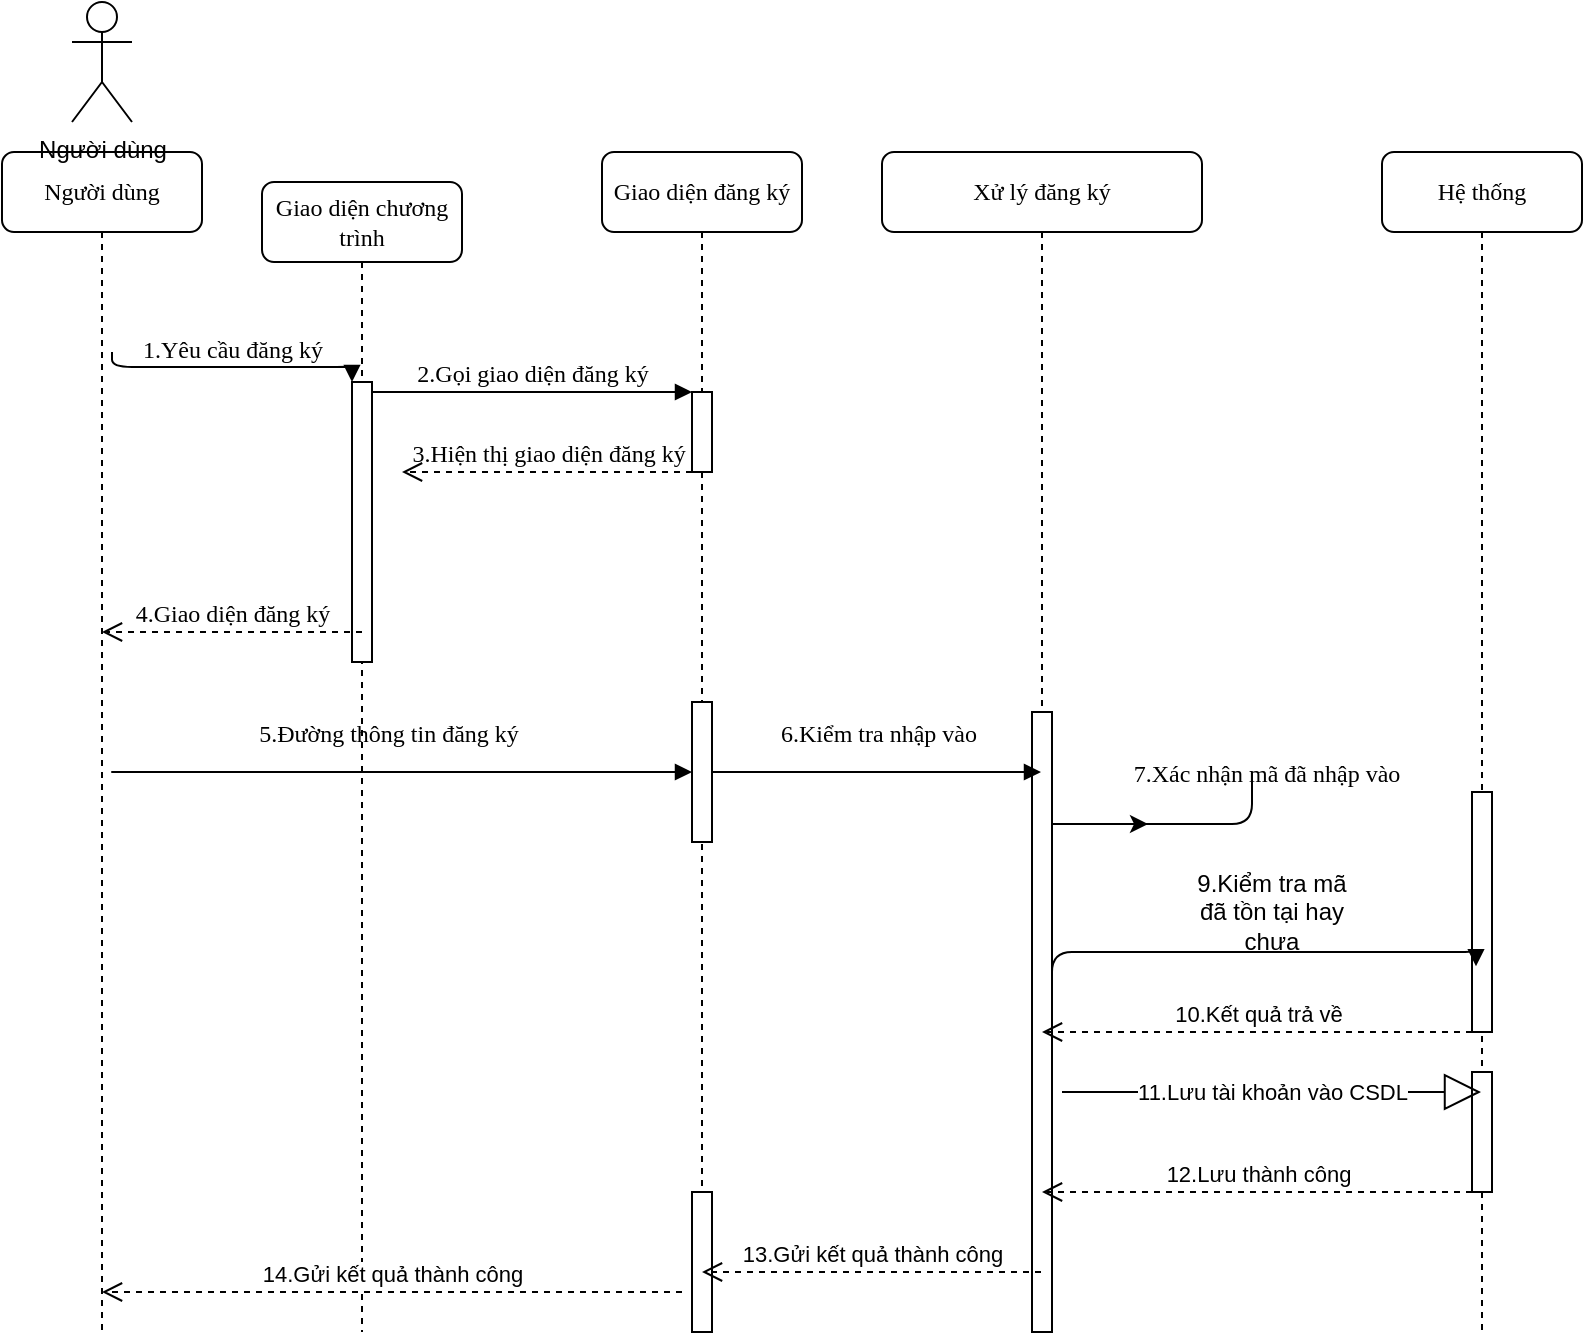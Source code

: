 <mxfile version="14.2.9" type="github">
  <diagram name="Page-1" id="13e1069c-82ec-6db2-03f1-153e76fe0fe0">
    <mxGraphModel dx="1033" dy="399" grid="1" gridSize="10" guides="1" tooltips="1" connect="1" arrows="1" fold="1" page="1" pageScale="1" pageWidth="1100" pageHeight="850" background="#ffffff" math="0" shadow="0">
      <root>
        <mxCell id="0" />
        <mxCell id="1" parent="0" />
        <mxCell id="7baba1c4bc27f4b0-2" value="Giao diện chương trình" style="shape=umlLifeline;perimeter=lifelinePerimeter;whiteSpace=wrap;html=1;container=1;collapsible=0;recursiveResize=0;outlineConnect=0;rounded=1;shadow=0;comic=0;labelBackgroundColor=none;strokeWidth=1;fontFamily=Verdana;fontSize=12;align=center;" parent="1" vertex="1">
          <mxGeometry x="230" y="95" width="100" height="575" as="geometry" />
        </mxCell>
        <mxCell id="7baba1c4bc27f4b0-10" value="" style="html=1;points=[];perimeter=orthogonalPerimeter;rounded=0;shadow=0;comic=0;labelBackgroundColor=none;strokeWidth=1;fontFamily=Verdana;fontSize=12;align=center;" parent="7baba1c4bc27f4b0-2" vertex="1">
          <mxGeometry x="45" y="100" width="10" height="140" as="geometry" />
        </mxCell>
        <mxCell id="7baba1c4bc27f4b0-3" value="Giao diện đăng ký" style="shape=umlLifeline;perimeter=lifelinePerimeter;whiteSpace=wrap;html=1;container=1;collapsible=0;recursiveResize=0;outlineConnect=0;rounded=1;shadow=0;comic=0;labelBackgroundColor=none;strokeWidth=1;fontFamily=Verdana;fontSize=12;align=center;" parent="1" vertex="1">
          <mxGeometry x="400" y="80" width="100" height="590" as="geometry" />
        </mxCell>
        <mxCell id="7baba1c4bc27f4b0-13" value="" style="html=1;points=[];perimeter=orthogonalPerimeter;rounded=0;shadow=0;comic=0;labelBackgroundColor=none;strokeWidth=1;fontFamily=Verdana;fontSize=12;align=center;" parent="7baba1c4bc27f4b0-3" vertex="1">
          <mxGeometry x="45" y="120" width="10" height="40" as="geometry" />
        </mxCell>
        <mxCell id="JKTfchFZk-_FmvXW3nQd-5" value="" style="html=1;points=[];perimeter=orthogonalPerimeter;rounded=0;shadow=0;comic=0;labelBackgroundColor=none;strokeWidth=1;fontFamily=Verdana;fontSize=12;align=center;" vertex="1" parent="7baba1c4bc27f4b0-3">
          <mxGeometry x="45" y="275" width="10" height="70" as="geometry" />
        </mxCell>
        <mxCell id="JKTfchFZk-_FmvXW3nQd-21" value="" style="html=1;points=[];perimeter=orthogonalPerimeter;rounded=0;shadow=0;comic=0;labelBackgroundColor=none;strokeWidth=1;fontFamily=Verdana;fontSize=12;align=center;" vertex="1" parent="7baba1c4bc27f4b0-3">
          <mxGeometry x="45" y="520" width="10" height="70" as="geometry" />
        </mxCell>
        <mxCell id="7baba1c4bc27f4b0-4" value="Xử lý đăng ký" style="shape=umlLifeline;perimeter=lifelinePerimeter;whiteSpace=wrap;html=1;container=1;collapsible=0;recursiveResize=0;outlineConnect=0;rounded=1;shadow=0;comic=0;labelBackgroundColor=none;strokeWidth=1;fontFamily=Verdana;fontSize=12;align=center;" parent="1" vertex="1">
          <mxGeometry x="540" y="80" width="160" height="590" as="geometry" />
        </mxCell>
        <mxCell id="7baba1c4bc27f4b0-16" value="" style="html=1;points=[];perimeter=orthogonalPerimeter;rounded=0;shadow=0;comic=0;labelBackgroundColor=none;strokeWidth=1;fontFamily=Verdana;fontSize=12;align=center;" parent="7baba1c4bc27f4b0-4" vertex="1">
          <mxGeometry x="75" y="280" width="10" height="310" as="geometry" />
        </mxCell>
        <mxCell id="JKTfchFZk-_FmvXW3nQd-17" value="10.Kết quả trả về" style="html=1;verticalAlign=bottom;endArrow=open;dashed=1;endSize=8;" edge="1" parent="7baba1c4bc27f4b0-4" source="7baba1c4bc27f4b0-28">
          <mxGeometry relative="1" as="geometry">
            <mxPoint x="160" y="440" as="sourcePoint" />
            <mxPoint x="80" y="440" as="targetPoint" />
          </mxGeometry>
        </mxCell>
        <mxCell id="7baba1c4bc27f4b0-5" value="Hệ thống" style="shape=umlLifeline;perimeter=lifelinePerimeter;whiteSpace=wrap;html=1;container=1;collapsible=0;recursiveResize=0;outlineConnect=0;rounded=1;shadow=0;comic=0;labelBackgroundColor=none;strokeWidth=1;fontFamily=Verdana;fontSize=12;align=center;" parent="1" vertex="1">
          <mxGeometry x="790" y="80" width="100" height="590" as="geometry" />
        </mxCell>
        <mxCell id="7baba1c4bc27f4b0-28" value="" style="html=1;points=[];perimeter=orthogonalPerimeter;rounded=0;shadow=0;comic=0;labelBackgroundColor=none;strokeWidth=1;fontFamily=Verdana;fontSize=12;align=center;" parent="7baba1c4bc27f4b0-5" vertex="1">
          <mxGeometry x="45" y="320" width="10" height="120" as="geometry" />
        </mxCell>
        <mxCell id="7baba1c4bc27f4b0-8" value="Người dùng" style="shape=umlLifeline;perimeter=lifelinePerimeter;whiteSpace=wrap;html=1;container=1;collapsible=0;recursiveResize=0;outlineConnect=0;rounded=1;shadow=0;comic=0;labelBackgroundColor=none;strokeWidth=1;fontFamily=Verdana;fontSize=12;align=center;" parent="1" vertex="1">
          <mxGeometry x="100" y="80" width="100" height="590" as="geometry" />
        </mxCell>
        <mxCell id="JKTfchFZk-_FmvXW3nQd-25" value="14.Gửi kết quả thành công" style="html=1;verticalAlign=bottom;endArrow=open;dashed=1;endSize=8;" edge="1" parent="7baba1c4bc27f4b0-8" target="7baba1c4bc27f4b0-8">
          <mxGeometry relative="1" as="geometry">
            <mxPoint x="340" y="570" as="sourcePoint" />
            <mxPoint x="80" y="570" as="targetPoint" />
          </mxGeometry>
        </mxCell>
        <mxCell id="7baba1c4bc27f4b0-29" value="7.Xác nhận mã đã nhập vào" style="html=1;verticalAlign=bottom;endArrow=block;labelBackgroundColor=none;fontFamily=Verdana;fontSize=12;edgeStyle=elbowEdgeStyle;elbow=vertical;exitX=1;exitY=0.501;exitDx=0;exitDy=0;exitPerimeter=0;entryX=0.47;entryY=0.69;entryDx=0;entryDy=0;entryPerimeter=0;" parent="1" source="7baba1c4bc27f4b0-16" target="7baba1c4bc27f4b0-5" edge="1">
          <mxGeometry x="0.116" y="80" relative="1" as="geometry">
            <mxPoint x="600" y="550" as="sourcePoint" />
            <mxPoint x="720" y="480" as="targetPoint" />
            <Array as="points">
              <mxPoint x="620" y="480" />
            </Array>
            <mxPoint as="offset" />
          </mxGeometry>
        </mxCell>
        <mxCell id="7baba1c4bc27f4b0-11" value="1.Yêu cầu đăng ký" style="html=1;verticalAlign=bottom;endArrow=block;entryX=0;entryY=0;labelBackgroundColor=none;fontFamily=Verdana;fontSize=12;edgeStyle=elbowEdgeStyle;elbow=vertical;" parent="1" target="7baba1c4bc27f4b0-10" edge="1">
          <mxGeometry relative="1" as="geometry">
            <mxPoint x="155" y="180" as="sourcePoint" />
          </mxGeometry>
        </mxCell>
        <mxCell id="7baba1c4bc27f4b0-14" value="2.Gọi giao diện đăng ký" style="html=1;verticalAlign=bottom;endArrow=block;entryX=0;entryY=0;labelBackgroundColor=none;fontFamily=Verdana;fontSize=12;edgeStyle=elbowEdgeStyle;elbow=vertical;" parent="1" source="7baba1c4bc27f4b0-10" target="7baba1c4bc27f4b0-13" edge="1">
          <mxGeometry relative="1" as="geometry">
            <mxPoint x="370" y="200" as="sourcePoint" />
          </mxGeometry>
        </mxCell>
        <mxCell id="JKTfchFZk-_FmvXW3nQd-1" value="Người dùng" style="shape=umlActor;verticalLabelPosition=bottom;verticalAlign=top;html=1;outlineConnect=0;" vertex="1" parent="1">
          <mxGeometry x="135" y="5" width="30" height="60" as="geometry" />
        </mxCell>
        <mxCell id="JKTfchFZk-_FmvXW3nQd-3" value="3.Hiện thị giao diện đăng ký" style="html=1;verticalAlign=bottom;endArrow=open;dashed=1;endSize=8;labelBackgroundColor=none;fontFamily=Verdana;fontSize=12;edgeStyle=elbowEdgeStyle;elbow=vertical;" edge="1" parent="1" source="7baba1c4bc27f4b0-13">
          <mxGeometry relative="1" as="geometry">
            <mxPoint x="300" y="240" as="targetPoint" />
            <Array as="points">
              <mxPoint x="375" y="240" />
              <mxPoint x="405" y="240" />
            </Array>
            <mxPoint x="430" y="240" as="sourcePoint" />
          </mxGeometry>
        </mxCell>
        <mxCell id="JKTfchFZk-_FmvXW3nQd-4" value="4.Giao diện đăng ký" style="html=1;verticalAlign=bottom;endArrow=open;dashed=1;endSize=8;labelBackgroundColor=none;fontFamily=Verdana;fontSize=12;edgeStyle=elbowEdgeStyle;elbow=vertical;" edge="1" parent="1">
          <mxGeometry relative="1" as="geometry">
            <mxPoint x="150" y="320" as="targetPoint" />
            <Array as="points">
              <mxPoint x="225" y="320" />
              <mxPoint x="255" y="320" />
            </Array>
            <mxPoint x="280" y="320" as="sourcePoint" />
          </mxGeometry>
        </mxCell>
        <mxCell id="JKTfchFZk-_FmvXW3nQd-6" value="5.Đường thông tin đăng ký" style="html=1;verticalAlign=bottom;endArrow=block;labelBackgroundColor=none;fontFamily=Verdana;fontSize=12;edgeStyle=elbowEdgeStyle;elbow=vertical;" edge="1" parent="1" source="7baba1c4bc27f4b0-2" target="JKTfchFZk-_FmvXW3nQd-5">
          <mxGeometry x="0.284" y="10" relative="1" as="geometry">
            <mxPoint x="290" y="390" as="sourcePoint" />
            <mxPoint x="420" y="390.0" as="targetPoint" />
            <Array as="points">
              <mxPoint x="150" y="390" />
            </Array>
            <mxPoint as="offset" />
          </mxGeometry>
        </mxCell>
        <mxCell id="JKTfchFZk-_FmvXW3nQd-7" value="6.Kiểm tra nhập vào" style="html=1;verticalAlign=bottom;endArrow=block;labelBackgroundColor=none;fontFamily=Verdana;fontSize=12;edgeStyle=elbowEdgeStyle;elbow=vertical;" edge="1" parent="1" target="7baba1c4bc27f4b0-4">
          <mxGeometry y="10" relative="1" as="geometry">
            <mxPoint x="455" y="390" as="sourcePoint" />
            <mxPoint x="585" y="390.0" as="targetPoint" />
            <mxPoint as="offset" />
          </mxGeometry>
        </mxCell>
        <mxCell id="JKTfchFZk-_FmvXW3nQd-10" value="" style="endArrow=classic;html=1;exitX=0.4;exitY=1.2;exitDx=0;exitDy=0;exitPerimeter=0;" edge="1" parent="1">
          <mxGeometry width="50" height="50" relative="1" as="geometry">
            <mxPoint x="725" y="390" as="sourcePoint" />
            <mxPoint x="673" y="416" as="targetPoint" />
            <Array as="points">
              <mxPoint x="725" y="416" />
              <mxPoint x="673" y="416" />
              <mxPoint x="620" y="416" />
            </Array>
          </mxGeometry>
        </mxCell>
        <mxCell id="JKTfchFZk-_FmvXW3nQd-14" value="9.Kiểm tra mã đã tồn tại hay chưa" style="text;html=1;strokeColor=none;fillColor=none;align=center;verticalAlign=middle;whiteSpace=wrap;rounded=0;" vertex="1" parent="1">
          <mxGeometry x="690" y="450" width="90" height="20" as="geometry" />
        </mxCell>
        <mxCell id="7baba1c4bc27f4b0-19" value="" style="html=1;points=[];perimeter=orthogonalPerimeter;rounded=0;shadow=0;comic=0;labelBackgroundColor=none;strokeWidth=1;fontFamily=Verdana;fontSize=12;align=center;" parent="1" vertex="1">
          <mxGeometry x="835" y="540" width="10" height="60" as="geometry" />
        </mxCell>
        <mxCell id="JKTfchFZk-_FmvXW3nQd-19" value="11.Lưu tài khoản vào CSDL" style="endArrow=block;endSize=16;endFill=0;html=1;" edge="1" parent="1" target="7baba1c4bc27f4b0-5">
          <mxGeometry width="160" relative="1" as="geometry">
            <mxPoint x="630" y="550" as="sourcePoint" />
            <mxPoint x="780" y="550" as="targetPoint" />
          </mxGeometry>
        </mxCell>
        <mxCell id="JKTfchFZk-_FmvXW3nQd-20" value="12.Lưu thành công" style="html=1;verticalAlign=bottom;endArrow=open;dashed=1;endSize=8;" edge="1" parent="1" source="7baba1c4bc27f4b0-19">
          <mxGeometry relative="1" as="geometry">
            <mxPoint x="820" y="600" as="sourcePoint" />
            <mxPoint x="620" y="600" as="targetPoint" />
          </mxGeometry>
        </mxCell>
        <mxCell id="JKTfchFZk-_FmvXW3nQd-22" value="13.Gửi kết quả thành công" style="html=1;verticalAlign=bottom;endArrow=open;dashed=1;endSize=8;" edge="1" parent="1" source="7baba1c4bc27f4b0-4">
          <mxGeometry relative="1" as="geometry">
            <mxPoint x="530" y="640" as="sourcePoint" />
            <mxPoint x="450" y="640" as="targetPoint" />
          </mxGeometry>
        </mxCell>
      </root>
    </mxGraphModel>
  </diagram>
</mxfile>
